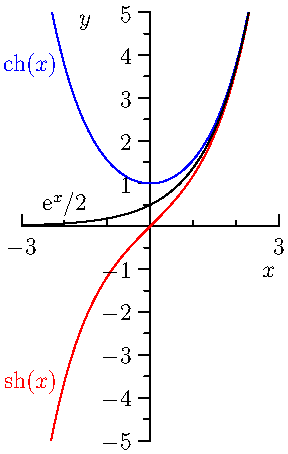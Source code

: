 typedef real func (real);
func operator - (func f) {
  return new real(real x) { return - f(x); };
}
func operator / (func f, real t) {
  return new real(real x) { return f(x)/t; };
}
func hat (func f) {
  return new real(real x) { return f(-x); };
}

import geometry;
import graph;
usepackage("amsmath");

real xmin = -3;  real xmax = 3;
real ymin = -5;  real ymax = 5;
real epsmargin = 0.5;

size(8cm);

draw(graph(sinh,xmin,xmax),red);
draw(graph(cosh,xmin,xmax),blue);
draw(graph(exp/2,xmin,xmax));
// draw(graph(hat(exp)/2,xmin,xmax));
xlimits(xmin-epsmargin,xmax+epsmargin,Crop);
ylimits(ymin,ymax,Crop);

xaxis("$x$",LeftTicks(NoZero),xmin=xmin,xmax=xmax);
yaxis("$y$",LeftTicks(NoZero),ymin=ymin,ymax=ymax);
label("$\operatorname{sh}(x)$",(-2,sinh(-2)),W, red);
label("$\operatorname{ch}(x)$",(-2,cosh(-2)),W, blue);
label("$\textup{e}^x/2$",(-2,exp(-2)/2),N);
